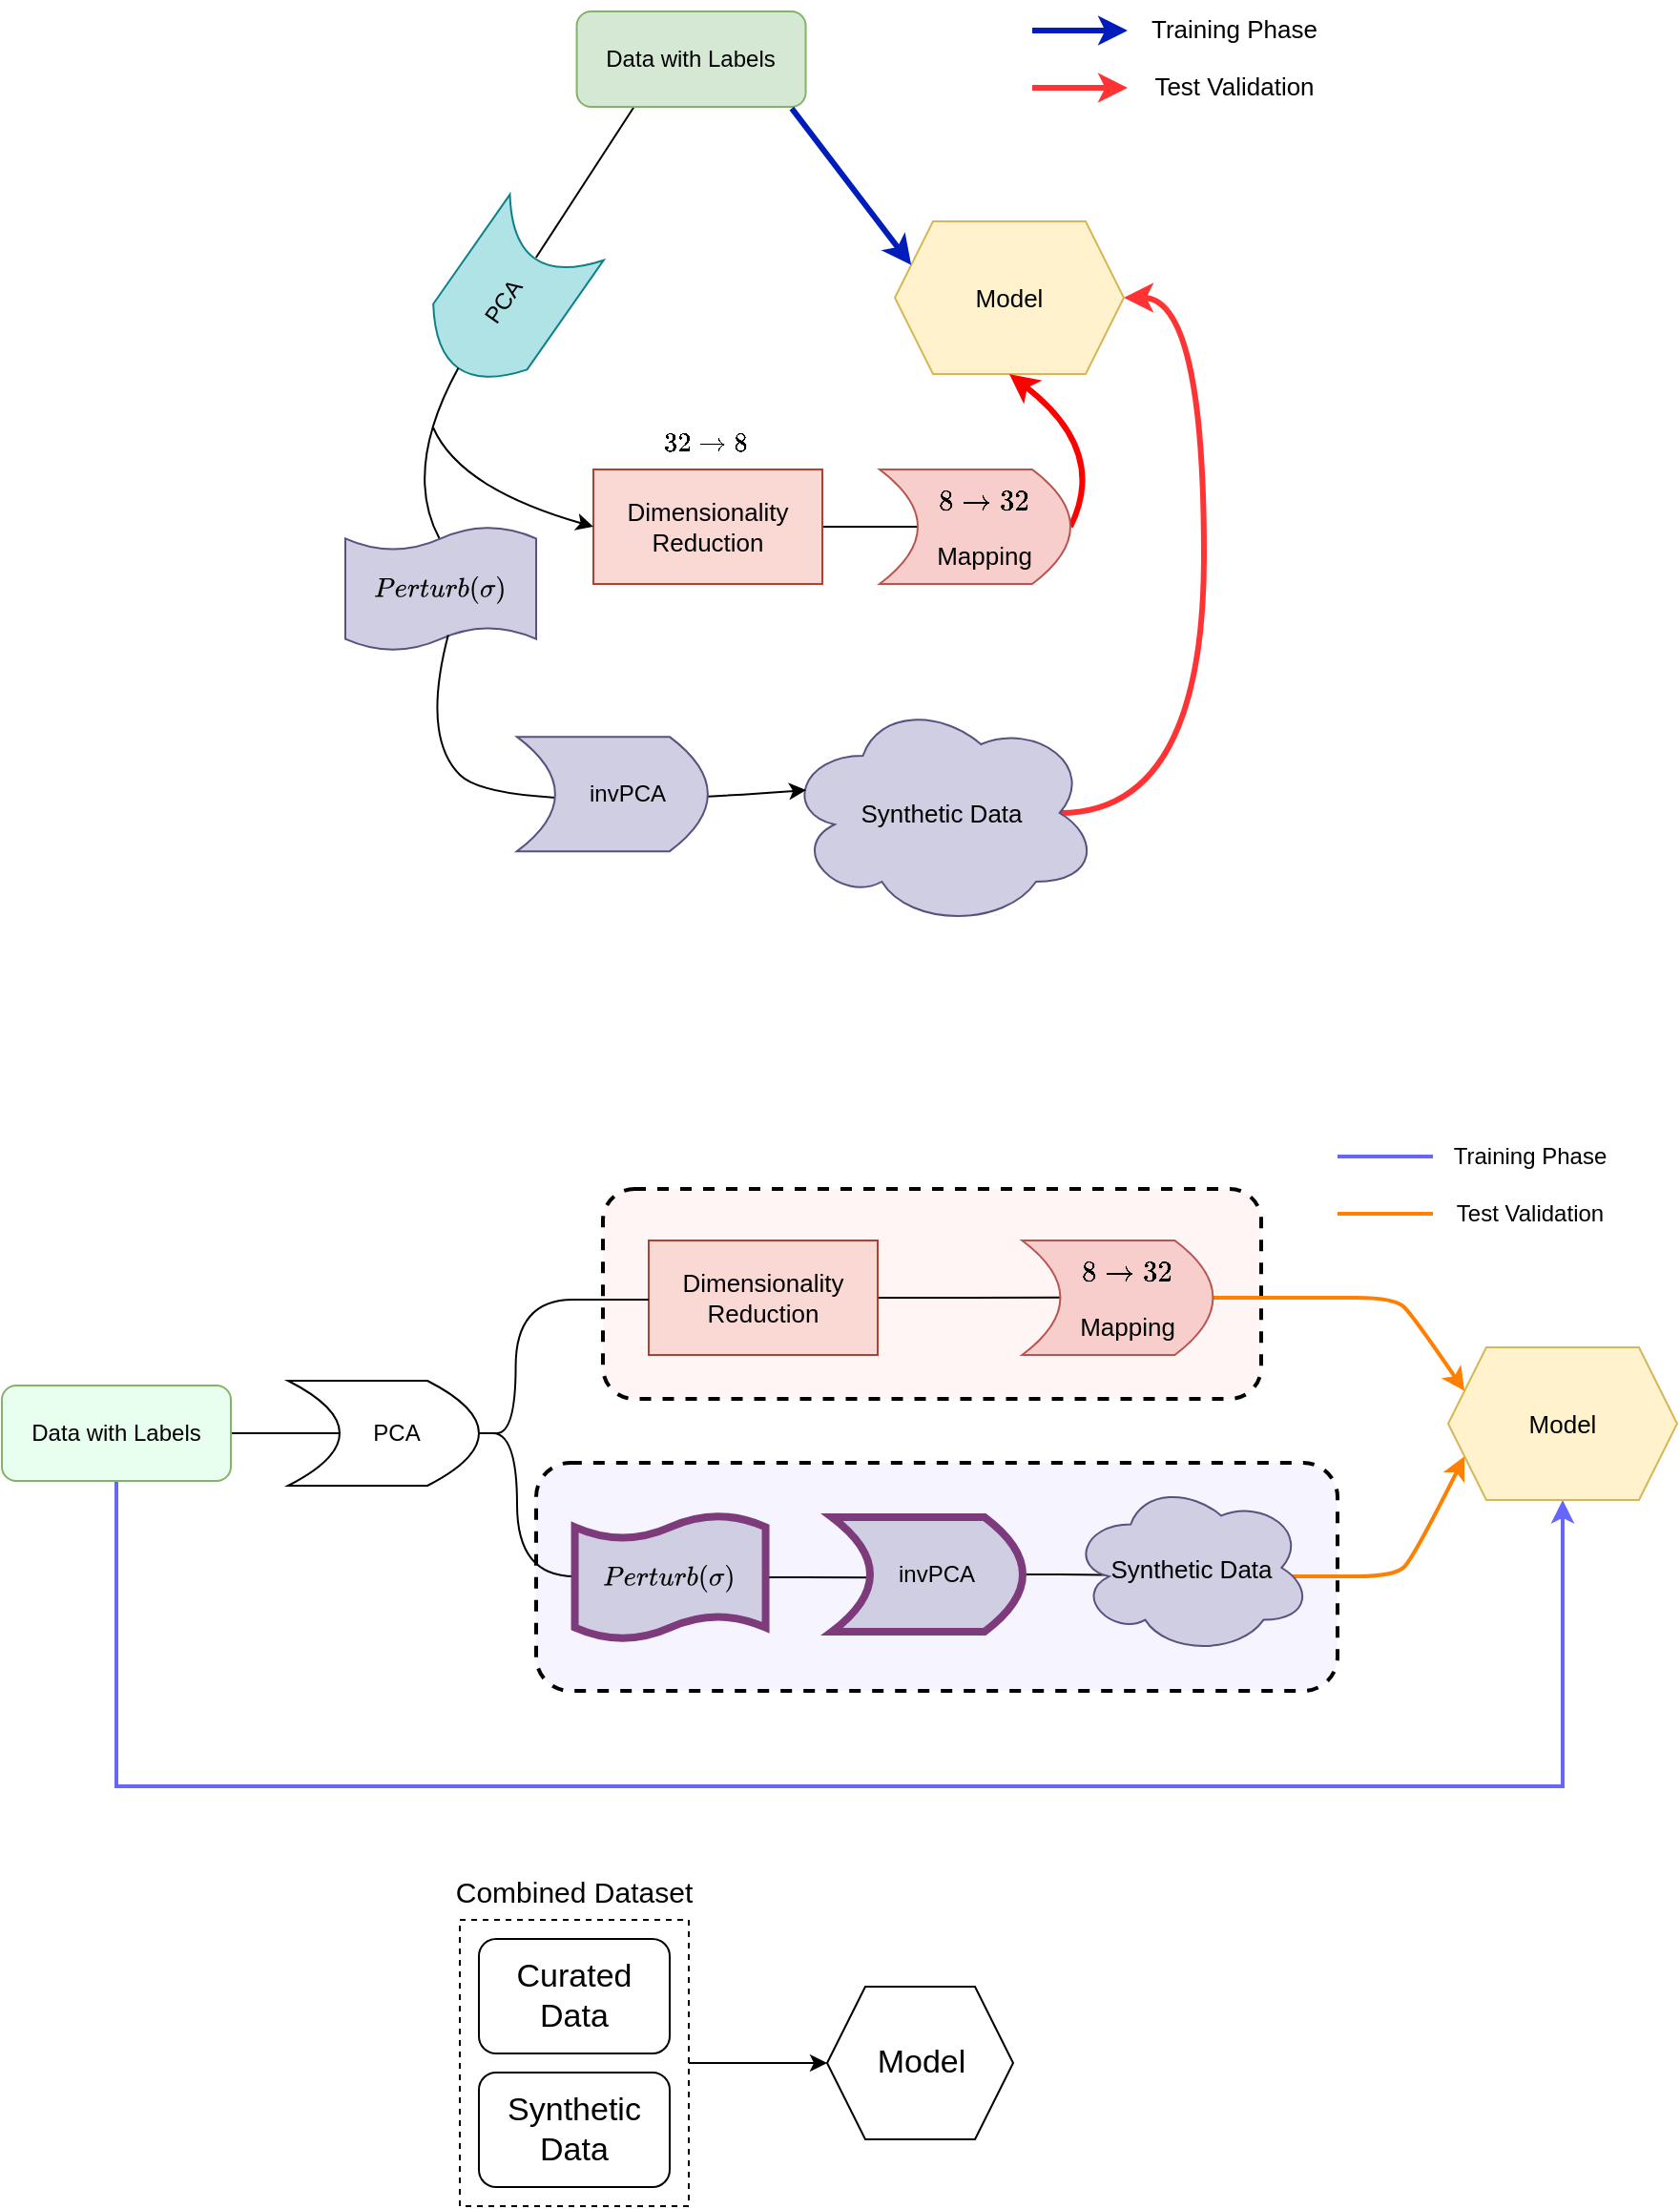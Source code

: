 <mxfile version="21.6.8" type="device">
  <diagram name="Page-1" id="Wr0r2EBo4C4Ygi9Os0A0">
    <mxGraphModel dx="1750" dy="1035" grid="1" gridSize="10" guides="1" tooltips="1" connect="1" arrows="1" fold="1" page="1" pageScale="1" pageWidth="850" pageHeight="1100" math="1" shadow="0">
      <root>
        <mxCell id="0" />
        <mxCell id="1" parent="0" />
        <mxCell id="jMzvuTsgaw_Ed3QbutOL-3" value="" style="rounded=0;whiteSpace=wrap;html=1;dashed=1;" vertex="1" parent="1">
          <mxGeometry x="280" y="1190" width="120" height="150" as="geometry" />
        </mxCell>
        <mxCell id="pMtGcip-29Qpyfscyprj-67" value="" style="rounded=1;whiteSpace=wrap;html=1;fillColor=#f6f5ff;dashed=1;strokeWidth=2;" parent="1" vertex="1">
          <mxGeometry x="320" y="950.5" width="420" height="119.5" as="geometry" />
        </mxCell>
        <mxCell id="pMtGcip-29Qpyfscyprj-65" value="" style="rounded=1;whiteSpace=wrap;html=1;dashed=1;fillColor=#FFF5F5;strokeWidth=2;" parent="1" vertex="1">
          <mxGeometry x="355" y="807" width="345" height="110" as="geometry" />
        </mxCell>
        <mxCell id="pMtGcip-29Qpyfscyprj-60" value="" style="endArrow=none;html=1;rounded=0;strokeColor=#FF8000;strokeWidth=2;" parent="1" edge="1">
          <mxGeometry width="50" height="50" relative="1" as="geometry">
            <mxPoint x="700" y="1010" as="sourcePoint" />
            <mxPoint x="750" y="1010" as="targetPoint" />
          </mxGeometry>
        </mxCell>
        <mxCell id="Fxb_3jumzyNVQLf33XB0-2" value="" style="shape=dataStorage;whiteSpace=wrap;html=1;fixedSize=1;rotation=-55;fillColor=#b0e3e6;strokeColor=#0e8088;" parent="1" vertex="1">
          <mxGeometry x="260" y="310" width="90" height="60" as="geometry" />
        </mxCell>
        <mxCell id="Fxb_3jumzyNVQLf33XB0-5" value="" style="endArrow=none;html=1;rounded=0;exitX=0.25;exitY=1;exitDx=0;exitDy=0;entryX=0.786;entryY=0.503;entryDx=0;entryDy=0;entryPerimeter=0;endFill=0;" parent="1" source="Fxb_3jumzyNVQLf33XB0-1" target="Fxb_3jumzyNVQLf33XB0-2" edge="1">
          <mxGeometry width="50" height="50" relative="1" as="geometry">
            <mxPoint x="310" y="340" as="sourcePoint" />
            <mxPoint x="330" y="310" as="targetPoint" />
          </mxGeometry>
        </mxCell>
        <mxCell id="Fxb_3jumzyNVQLf33XB0-6" value="PCA" style="text;html=1;strokeColor=none;fillColor=none;align=center;verticalAlign=middle;whiteSpace=wrap;rounded=0;rotation=-55;" parent="1" vertex="1">
          <mxGeometry x="273" y="327" width="60" height="30" as="geometry" />
        </mxCell>
        <mxCell id="Fxb_3jumzyNVQLf33XB0-41" style="edgeStyle=orthogonalEdgeStyle;rounded=0;orthogonalLoop=1;jettySize=auto;html=1;entryX=1;entryY=0.5;entryDx=0;entryDy=0;exitX=0.875;exitY=0.5;exitDx=0;exitDy=0;exitPerimeter=0;curved=1;fillColor=#a20025;strokeColor=#FF3333;strokeWidth=3;" parent="1" source="Fxb_3jumzyNVQLf33XB0-7" target="Fxb_3jumzyNVQLf33XB0-16" edge="1">
          <mxGeometry relative="1" as="geometry">
            <Array as="points">
              <mxPoint x="670" y="610" />
              <mxPoint x="670" y="340" />
            </Array>
          </mxGeometry>
        </mxCell>
        <mxCell id="Fxb_3jumzyNVQLf33XB0-7" value="&lt;font style=&quot;font-size: 13px;&quot;&gt;Synthetic Data&lt;/font&gt;" style="ellipse;shape=cloud;whiteSpace=wrap;html=1;fillColor=#D0CEE2;strokeColor=#56517E;" parent="1" vertex="1">
          <mxGeometry x="450" y="550" width="165" height="120" as="geometry" />
        </mxCell>
        <mxCell id="Fxb_3jumzyNVQLf33XB0-8" value="&lt;svg style=&quot;vertical-align: -0.566ex;&quot; xmlns:xlink=&quot;http://www.w3.org/1999/xlink&quot; viewBox=&quot;0 -750 4830 1000&quot; role=&quot;img&quot; height=&quot;2.262ex&quot; width=&quot;10.928ex&quot; xmlns=&quot;http://www.w3.org/2000/svg&quot;&gt;&lt;defs&gt;&lt;path d=&quot;M287 628Q287 635 230 637Q206 637 199 638T192 648Q192 649 194 659Q200 679 203 681T397 683Q587 682 600 680Q664 669 707 631T751 530Q751 453 685 389Q616 321 507 303Q500 302 402 301H307L277 182Q247 66 247 59Q247 55 248 54T255 50T272 48T305 46H336Q342 37 342 35Q342 19 335 5Q330 0 319 0Q316 0 282 1T182 2Q120 2 87 2T51 1Q33 1 33 11Q33 13 36 25Q40 41 44 43T67 46Q94 46 127 49Q141 52 146 61Q149 65 218 339T287 628ZM645 554Q645 567 643 575T634 597T609 619T560 635Q553 636 480 637Q463 637 445 637T416 636T404 636Q391 635 386 627Q384 621 367 550T332 412T314 344Q314 342 395 342H407H430Q542 342 590 392Q617 419 631 471T645 554Z&quot; id=&quot;MJX-2-TEX-I-1D443&quot;&gt;&lt;/path&gt;&lt;path d=&quot;M39 168Q39 225 58 272T107 350T174 402T244 433T307 442H310Q355 442 388 420T421 355Q421 265 310 237Q261 224 176 223Q139 223 138 221Q138 219 132 186T125 128Q125 81 146 54T209 26T302 45T394 111Q403 121 406 121Q410 121 419 112T429 98T420 82T390 55T344 24T281 -1T205 -11Q126 -11 83 42T39 168ZM373 353Q367 405 305 405Q272 405 244 391T199 357T170 316T154 280T149 261Q149 260 169 260Q282 260 327 284T373 353Z&quot; id=&quot;MJX-2-TEX-I-1D452&quot;&gt;&lt;/path&gt;&lt;path d=&quot;M21 287Q22 290 23 295T28 317T38 348T53 381T73 411T99 433T132 442Q161 442 183 430T214 408T225 388Q227 382 228 382T236 389Q284 441 347 441H350Q398 441 422 400Q430 381 430 363Q430 333 417 315T391 292T366 288Q346 288 334 299T322 328Q322 376 378 392Q356 405 342 405Q286 405 239 331Q229 315 224 298T190 165Q156 25 151 16Q138 -11 108 -11Q95 -11 87 -5T76 7T74 17Q74 30 114 189T154 366Q154 405 128 405Q107 405 92 377T68 316T57 280Q55 278 41 278H27Q21 284 21 287Z&quot; id=&quot;MJX-2-TEX-I-1D45F&quot;&gt;&lt;/path&gt;&lt;path d=&quot;M26 385Q19 392 19 395Q19 399 22 411T27 425Q29 430 36 430T87 431H140L159 511Q162 522 166 540T173 566T179 586T187 603T197 615T211 624T229 626Q247 625 254 615T261 596Q261 589 252 549T232 470L222 433Q222 431 272 431H323Q330 424 330 420Q330 398 317 385H210L174 240Q135 80 135 68Q135 26 162 26Q197 26 230 60T283 144Q285 150 288 151T303 153H307Q322 153 322 145Q322 142 319 133Q314 117 301 95T267 48T216 6T155 -11Q125 -11 98 4T59 56Q57 64 57 83V101L92 241Q127 382 128 383Q128 385 77 385H26Z&quot; id=&quot;MJX-2-TEX-I-1D461&quot;&gt;&lt;/path&gt;&lt;path d=&quot;M21 287Q21 295 30 318T55 370T99 420T158 442Q204 442 227 417T250 358Q250 340 216 246T182 105Q182 62 196 45T238 27T291 44T328 78L339 95Q341 99 377 247Q407 367 413 387T427 416Q444 431 463 431Q480 431 488 421T496 402L420 84Q419 79 419 68Q419 43 426 35T447 26Q469 29 482 57T512 145Q514 153 532 153Q551 153 551 144Q550 139 549 130T540 98T523 55T498 17T462 -8Q454 -10 438 -10Q372 -10 347 46Q345 45 336 36T318 21T296 6T267 -6T233 -11Q189 -11 155 7Q103 38 103 113Q103 170 138 262T173 379Q173 380 173 381Q173 390 173 393T169 400T158 404H154Q131 404 112 385T82 344T65 302T57 280Q55 278 41 278H27Q21 284 21 287Z&quot; id=&quot;MJX-2-TEX-I-1D462&quot;&gt;&lt;/path&gt;&lt;path d=&quot;M73 647Q73 657 77 670T89 683Q90 683 161 688T234 694Q246 694 246 685T212 542Q204 508 195 472T180 418L176 399Q176 396 182 402Q231 442 283 442Q345 442 383 396T422 280Q422 169 343 79T173 -11Q123 -11 82 27T40 150V159Q40 180 48 217T97 414Q147 611 147 623T109 637Q104 637 101 637H96Q86 637 83 637T76 640T73 647ZM336 325V331Q336 405 275 405Q258 405 240 397T207 376T181 352T163 330L157 322L136 236Q114 150 114 114Q114 66 138 42Q154 26 178 26Q211 26 245 58Q270 81 285 114T318 219Q336 291 336 325Z&quot; id=&quot;MJX-2-TEX-I-1D44F&quot;&gt;&lt;/path&gt;&lt;path d=&quot;M94 250Q94 319 104 381T127 488T164 576T202 643T244 695T277 729T302 750H315H319Q333 750 333 741Q333 738 316 720T275 667T226 581T184 443T167 250T184 58T225 -81T274 -167T316 -220T333 -241Q333 -250 318 -250H315H302L274 -226Q180 -141 137 -14T94 250Z&quot; id=&quot;MJX-2-TEX-N-28&quot;&gt;&lt;/path&gt;&lt;path d=&quot;M184 -11Q116 -11 74 34T31 147Q31 247 104 333T274 430Q275 431 414 431H552Q553 430 555 429T559 427T562 425T565 422T567 420T569 416T570 412T571 407T572 401Q572 357 507 357Q500 357 490 357T476 358H416L421 348Q439 310 439 263Q439 153 359 71T184 -11ZM361 278Q361 358 276 358Q152 358 115 184Q114 180 114 178Q106 141 106 117Q106 67 131 47T188 26Q242 26 287 73Q316 103 334 153T356 233T361 278Z&quot; id=&quot;MJX-2-TEX-I-1D70E&quot;&gt;&lt;/path&gt;&lt;path d=&quot;M60 749L64 750Q69 750 74 750H86L114 726Q208 641 251 514T294 250Q294 182 284 119T261 12T224 -76T186 -143T145 -194T113 -227T90 -246Q87 -249 86 -250H74Q66 -250 63 -250T58 -247T55 -238Q56 -237 66 -225Q221 -64 221 250T66 725Q56 737 55 738Q55 746 60 749Z&quot; id=&quot;MJX-2-TEX-N-29&quot;&gt;&lt;/path&gt;&lt;/defs&gt;&lt;g transform=&quot;scale(1,-1)&quot; stroke-width=&quot;0&quot; fill=&quot;currentColor&quot; stroke=&quot;currentColor&quot;&gt;&lt;g data-mml-node=&quot;math&quot;&gt;&lt;g data-mml-node=&quot;mi&quot;&gt;&lt;use xlink:href=&quot;#MJX-2-TEX-I-1D443&quot; data-c=&quot;1D443&quot;&gt;&lt;/use&gt;&lt;/g&gt;&lt;g transform=&quot;translate(751,0)&quot; data-mml-node=&quot;mi&quot;&gt;&lt;use xlink:href=&quot;#MJX-2-TEX-I-1D452&quot; data-c=&quot;1D452&quot;&gt;&lt;/use&gt;&lt;/g&gt;&lt;g transform=&quot;translate(1217,0)&quot; data-mml-node=&quot;mi&quot;&gt;&lt;use xlink:href=&quot;#MJX-2-TEX-I-1D45F&quot; data-c=&quot;1D45F&quot;&gt;&lt;/use&gt;&lt;/g&gt;&lt;g transform=&quot;translate(1668,0)&quot; data-mml-node=&quot;mi&quot;&gt;&lt;use xlink:href=&quot;#MJX-2-TEX-I-1D461&quot; data-c=&quot;1D461&quot;&gt;&lt;/use&gt;&lt;/g&gt;&lt;g transform=&quot;translate(2029,0)&quot; data-mml-node=&quot;mi&quot;&gt;&lt;use xlink:href=&quot;#MJX-2-TEX-I-1D462&quot; data-c=&quot;1D462&quot;&gt;&lt;/use&gt;&lt;/g&gt;&lt;g transform=&quot;translate(2601,0)&quot; data-mml-node=&quot;mi&quot;&gt;&lt;use xlink:href=&quot;#MJX-2-TEX-I-1D45F&quot; data-c=&quot;1D45F&quot;&gt;&lt;/use&gt;&lt;/g&gt;&lt;g transform=&quot;translate(3052,0)&quot; data-mml-node=&quot;mi&quot;&gt;&lt;use xlink:href=&quot;#MJX-2-TEX-I-1D44F&quot; data-c=&quot;1D44F&quot;&gt;&lt;/use&gt;&lt;/g&gt;&lt;g transform=&quot;translate(3481,0)&quot; data-mml-node=&quot;mo&quot;&gt;&lt;use xlink:href=&quot;#MJX-2-TEX-N-28&quot; data-c=&quot;28&quot;&gt;&lt;/use&gt;&lt;/g&gt;&lt;g transform=&quot;translate(3870,0)&quot; data-mml-node=&quot;mi&quot;&gt;&lt;use xlink:href=&quot;#MJX-2-TEX-I-1D70E&quot; data-c=&quot;1D70E&quot;&gt;&lt;/use&gt;&lt;/g&gt;&lt;g transform=&quot;translate(4441,0)&quot; data-mml-node=&quot;mo&quot;&gt;&lt;use xlink:href=&quot;#MJX-2-TEX-N-29&quot; data-c=&quot;29&quot;&gt;&lt;/use&gt;&lt;/g&gt;&lt;/g&gt;&lt;/g&gt;&lt;/svg&gt;" style="shape=tape;whiteSpace=wrap;html=1;strokeWidth=1;size=0.19;fontSize=12;fillColor=#D0CEE2;strokeColor=#56517E;" parent="1" vertex="1">
          <mxGeometry x="220" y="460" width="100" height="65" as="geometry" />
        </mxCell>
        <mxCell id="Fxb_3jumzyNVQLf33XB0-11" value="" style="curved=1;endArrow=none;html=1;rounded=0;exitX=0;exitY=0.5;exitDx=0;exitDy=0;entryX=0.492;entryY=0.093;entryDx=0;entryDy=0;entryPerimeter=0;endFill=0;" parent="1" source="Fxb_3jumzyNVQLf33XB0-2" target="Fxb_3jumzyNVQLf33XB0-8" edge="1">
          <mxGeometry width="50" height="50" relative="1" as="geometry">
            <mxPoint x="340" y="530" as="sourcePoint" />
            <mxPoint x="390" y="480" as="targetPoint" />
            <Array as="points">
              <mxPoint x="250" y="430" />
            </Array>
          </mxGeometry>
        </mxCell>
        <mxCell id="Fxb_3jumzyNVQLf33XB0-12" value="" style="curved=1;endArrow=classic;html=1;rounded=0;exitX=0.539;exitY=0.873;exitDx=0;exitDy=0;exitPerimeter=0;entryX=0.07;entryY=0.4;entryDx=0;entryDy=0;entryPerimeter=0;" parent="1" source="Fxb_3jumzyNVQLf33XB0-8" target="Fxb_3jumzyNVQLf33XB0-7" edge="1">
          <mxGeometry width="50" height="50" relative="1" as="geometry">
            <mxPoint x="160" y="590" as="sourcePoint" />
            <mxPoint x="210" y="540" as="targetPoint" />
            <Array as="points">
              <mxPoint x="260" y="570" />
              <mxPoint x="300" y="610" />
            </Array>
          </mxGeometry>
        </mxCell>
        <mxCell id="Fxb_3jumzyNVQLf33XB0-19" style="edgeStyle=orthogonalEdgeStyle;rounded=0;orthogonalLoop=1;jettySize=auto;html=1;exitX=1;exitY=0.5;exitDx=0;exitDy=0;entryX=0.788;entryY=0.5;entryDx=0;entryDy=0;entryPerimeter=0;endArrow=none;endFill=0;" parent="1" source="Fxb_3jumzyNVQLf33XB0-13" target="Fxb_3jumzyNVQLf33XB0-17" edge="1">
          <mxGeometry relative="1" as="geometry" />
        </mxCell>
        <mxCell id="Fxb_3jumzyNVQLf33XB0-13" value="&lt;font style=&quot;font-size: 13px;&quot;&gt;Dimensionality Reduction&lt;/font&gt;" style="rounded=0;whiteSpace=wrap;html=1;fillColor=#fad9d5;strokeColor=#ae4132;" parent="1" vertex="1">
          <mxGeometry x="350" y="430" width="120" height="60" as="geometry" />
        </mxCell>
        <mxCell id="Fxb_3jumzyNVQLf33XB0-14" value="" style="curved=1;endArrow=classic;html=1;rounded=0;entryX=0;entryY=0.5;entryDx=0;entryDy=0;" parent="1" target="Fxb_3jumzyNVQLf33XB0-13" edge="1">
          <mxGeometry width="50" height="50" relative="1" as="geometry">
            <mxPoint x="266" y="408" as="sourcePoint" />
            <mxPoint x="386" y="448" as="targetPoint" />
            <Array as="points">
              <mxPoint x="280" y="440" />
            </Array>
          </mxGeometry>
        </mxCell>
        <mxCell id="Fxb_3jumzyNVQLf33XB0-16" value="&lt;font style=&quot;font-size: 13px;&quot;&gt;Model&lt;/font&gt;" style="shape=hexagon;perimeter=hexagonPerimeter2;whiteSpace=wrap;html=1;fixedSize=1;fillColor=#fff2cc;strokeColor=#d6b656;" parent="1" vertex="1">
          <mxGeometry x="508" y="300" width="120" height="80" as="geometry" />
        </mxCell>
        <mxCell id="Fxb_3jumzyNVQLf33XB0-22" value="" style="curved=1;endArrow=classic;html=1;rounded=0;entryX=0.5;entryY=1;entryDx=0;entryDy=0;exitX=0;exitY=0.5;exitDx=0;exitDy=0;fillColor=#a20025;strokeColor=#FF0000;strokeWidth=3;" parent="1" source="Fxb_3jumzyNVQLf33XB0-17" target="Fxb_3jumzyNVQLf33XB0-16" edge="1">
          <mxGeometry width="50" height="50" relative="1" as="geometry">
            <mxPoint x="600" y="420" as="sourcePoint" />
            <mxPoint x="650" y="370" as="targetPoint" />
            <Array as="points">
              <mxPoint x="620" y="420" />
            </Array>
          </mxGeometry>
        </mxCell>
        <mxCell id="Fxb_3jumzyNVQLf33XB0-23" value="" style="group" parent="1" vertex="1" connectable="0">
          <mxGeometry x="500" y="430" width="100" height="60" as="geometry" />
        </mxCell>
        <mxCell id="Fxb_3jumzyNVQLf33XB0-17" value="" style="shape=dataStorage;whiteSpace=wrap;html=1;fixedSize=1;direction=west;fillColor=#f8cecc;strokeColor=#b85450;" parent="Fxb_3jumzyNVQLf33XB0-23" vertex="1">
          <mxGeometry width="100" height="60" as="geometry" />
        </mxCell>
        <mxCell id="Fxb_3jumzyNVQLf33XB0-18" value="&lt;font style=&quot;font-size: 13px;&quot;&gt;$$8\rightarrow 32$$ Mapping&lt;/font&gt;" style="text;html=1;strokeColor=none;fillColor=none;align=center;verticalAlign=middle;whiteSpace=wrap;rounded=0;" parent="Fxb_3jumzyNVQLf33XB0-23" vertex="1">
          <mxGeometry x="20" y="4" width="70" height="40" as="geometry" />
        </mxCell>
        <mxCell id="Fxb_3jumzyNVQLf33XB0-1" value="&lt;font style=&quot;font-size: 12px;&quot;&gt;Data with Labels&lt;/font&gt;" style="rounded=1;whiteSpace=wrap;html=1;fillColor=#d5e8d4;strokeColor=#82b366;" parent="1" vertex="1">
          <mxGeometry x="341.28" y="190" width="120" height="50" as="geometry" />
        </mxCell>
        <mxCell id="Fxb_3jumzyNVQLf33XB0-39" value="" style="group;rotation=15;" parent="1" vertex="1" connectable="0">
          <mxGeometry x="303.939" y="558.081" width="112.122" height="83.837" as="geometry" />
        </mxCell>
        <mxCell id="Fxb_3jumzyNVQLf33XB0-35" value="" style="shape=dataStorage;whiteSpace=wrap;html=1;fixedSize=1;direction=west;rotation=0;fillColor=#D0CEE2;strokeColor=#56517E;" parent="Fxb_3jumzyNVQLf33XB0-39" vertex="1">
          <mxGeometry x="6" y="12" width="100" height="60" as="geometry" />
        </mxCell>
        <mxCell id="Fxb_3jumzyNVQLf33XB0-36" value="invPCA" style="text;html=1;strokeColor=none;fillColor=none;align=center;verticalAlign=middle;whiteSpace=wrap;rounded=0;rotation=0;container=0;" parent="Fxb_3jumzyNVQLf33XB0-39" vertex="1">
          <mxGeometry x="29" y="22" width="70" height="40" as="geometry" />
        </mxCell>
        <mxCell id="Fxb_3jumzyNVQLf33XB0-42" value="" style="endArrow=classic;html=1;rounded=0;exitX=0.939;exitY=1.016;exitDx=0;exitDy=0;exitPerimeter=0;entryX=0;entryY=0.25;entryDx=0;entryDy=0;endWidth=13.333;shadow=0;fillColor=#0050ef;strokeColor=#001DBC;strokeWidth=3;" parent="1" source="Fxb_3jumzyNVQLf33XB0-1" target="Fxb_3jumzyNVQLf33XB0-16" edge="1">
          <mxGeometry width="50" height="50" relative="1" as="geometry">
            <mxPoint x="310" y="400" as="sourcePoint" />
            <mxPoint x="360" y="350" as="targetPoint" />
          </mxGeometry>
        </mxCell>
        <mxCell id="Fxb_3jumzyNVQLf33XB0-43" value="$$32\rightarrow 8$$" style="text;html=1;strokeColor=none;fillColor=none;align=center;verticalAlign=middle;whiteSpace=wrap;rounded=0;" parent="1" vertex="1">
          <mxGeometry x="379" y="401" width="60" height="30" as="geometry" />
        </mxCell>
        <mxCell id="Fxb_3jumzyNVQLf33XB0-44" value="" style="endArrow=classic;html=1;rounded=0;strokeWidth=3;strokeColor=#001dbc;" parent="1" edge="1">
          <mxGeometry width="50" height="50" relative="1" as="geometry">
            <mxPoint x="580" y="200" as="sourcePoint" />
            <mxPoint x="630" y="200" as="targetPoint" />
          </mxGeometry>
        </mxCell>
        <mxCell id="Fxb_3jumzyNVQLf33XB0-45" value="" style="endArrow=classic;html=1;rounded=0;strokeWidth=3;strokeColor=#ff3333;" parent="1" edge="1">
          <mxGeometry width="50" height="50" relative="1" as="geometry">
            <mxPoint x="580" y="230" as="sourcePoint" />
            <mxPoint x="630" y="230" as="targetPoint" />
          </mxGeometry>
        </mxCell>
        <mxCell id="Fxb_3jumzyNVQLf33XB0-46" value="&lt;font style=&quot;font-size: 13px;&quot;&gt;Training Phase&lt;/font&gt;" style="text;html=1;strokeColor=none;fillColor=none;align=center;verticalAlign=middle;whiteSpace=wrap;rounded=0;" parent="1" vertex="1">
          <mxGeometry x="636" y="184" width="100" height="30" as="geometry" />
        </mxCell>
        <mxCell id="Fxb_3jumzyNVQLf33XB0-47" value="&lt;font style=&quot;font-size: 13px;&quot;&gt;Test Validation&lt;/font&gt;" style="text;html=1;strokeColor=none;fillColor=none;align=center;verticalAlign=middle;whiteSpace=wrap;rounded=0;" parent="1" vertex="1">
          <mxGeometry x="636" y="214" width="100" height="30" as="geometry" />
        </mxCell>
        <mxCell id="pMtGcip-29Qpyfscyprj-32" style="edgeStyle=orthogonalEdgeStyle;rounded=0;orthogonalLoop=1;jettySize=auto;html=1;exitX=1;exitY=0.5;exitDx=0;exitDy=0;entryX=0.73;entryY=0.5;entryDx=0;entryDy=0;entryPerimeter=0;endArrow=none;endFill=0;" parent="1" source="pMtGcip-29Qpyfscyprj-17" target="pMtGcip-29Qpyfscyprj-30" edge="1">
          <mxGeometry relative="1" as="geometry" />
        </mxCell>
        <mxCell id="pMtGcip-29Qpyfscyprj-68" style="edgeStyle=orthogonalEdgeStyle;rounded=0;orthogonalLoop=1;jettySize=auto;html=1;exitX=0.5;exitY=1;exitDx=0;exitDy=0;strokeColor=#6666FF;entryX=0.5;entryY=1;entryDx=0;entryDy=0;strokeWidth=2;" parent="1" source="pMtGcip-29Qpyfscyprj-17" target="pMtGcip-29Qpyfscyprj-58" edge="1">
          <mxGeometry relative="1" as="geometry">
            <mxPoint x="100" y="1120.0" as="targetPoint" />
            <Array as="points">
              <mxPoint x="100" y="1120" />
              <mxPoint x="858" y="1120" />
            </Array>
          </mxGeometry>
        </mxCell>
        <mxCell id="pMtGcip-29Qpyfscyprj-17" value="&lt;font style=&quot;font-size: 12px;&quot;&gt;Data with Labels&lt;/font&gt;" style="rounded=1;whiteSpace=wrap;html=1;fillColor=#E8FFF0;strokeColor=#82b366;" parent="1" vertex="1">
          <mxGeometry x="40" y="910" width="120" height="50" as="geometry" />
        </mxCell>
        <mxCell id="pMtGcip-29Qpyfscyprj-41" style="edgeStyle=orthogonalEdgeStyle;rounded=0;orthogonalLoop=1;jettySize=auto;html=1;exitX=0;exitY=0.5;exitDx=0;exitDy=0;endArrow=none;endFill=0;" parent="1" source="pMtGcip-29Qpyfscyprj-30" edge="1">
          <mxGeometry relative="1" as="geometry">
            <mxPoint x="300" y="935" as="targetPoint" />
          </mxGeometry>
        </mxCell>
        <mxCell id="pMtGcip-29Qpyfscyprj-30" value="" style="shape=dataStorage;whiteSpace=wrap;html=1;fixedSize=1;direction=west;size=27;" parent="1" vertex="1">
          <mxGeometry x="190" y="907.5" width="100" height="55" as="geometry" />
        </mxCell>
        <mxCell id="pMtGcip-29Qpyfscyprj-33" value="PCA" style="text;html=1;strokeColor=none;fillColor=none;align=center;verticalAlign=middle;whiteSpace=wrap;rounded=0;" parent="1" vertex="1">
          <mxGeometry x="217" y="920" width="60" height="30" as="geometry" />
        </mxCell>
        <mxCell id="pMtGcip-29Qpyfscyprj-39" value="" style="curved=1;endArrow=none;html=1;rounded=0;endFill=0;" parent="1" edge="1">
          <mxGeometry width="50" height="50" relative="1" as="geometry">
            <mxPoint x="299.28" y="935" as="sourcePoint" />
            <mxPoint x="339.28" y="865" as="targetPoint" />
            <Array as="points">
              <mxPoint x="309.28" y="935" />
              <mxPoint x="309.28" y="865" />
            </Array>
          </mxGeometry>
        </mxCell>
        <mxCell id="pMtGcip-29Qpyfscyprj-42" value="" style="curved=1;endArrow=none;html=1;rounded=0;endFill=0;" parent="1" edge="1">
          <mxGeometry width="50" height="50" relative="1" as="geometry">
            <mxPoint x="297.28" y="935" as="sourcePoint" />
            <mxPoint x="340" y="1010" as="targetPoint" />
            <Array as="points">
              <mxPoint x="310" y="935" />
              <mxPoint x="310" y="1010" />
            </Array>
          </mxGeometry>
        </mxCell>
        <mxCell id="pMtGcip-29Qpyfscyprj-48" style="edgeStyle=orthogonalEdgeStyle;rounded=0;orthogonalLoop=1;jettySize=auto;html=1;exitX=1;exitY=0.5;exitDx=0;exitDy=0;entryX=0.002;entryY=0.647;entryDx=0;entryDy=0;entryPerimeter=0;endArrow=none;endFill=0;" parent="1" source="pMtGcip-29Qpyfscyprj-44" target="pMtGcip-29Qpyfscyprj-47" edge="1">
          <mxGeometry relative="1" as="geometry" />
        </mxCell>
        <mxCell id="pMtGcip-29Qpyfscyprj-44" value="&lt;font style=&quot;font-size: 13px;&quot;&gt;Dimensionality Reduction&lt;/font&gt;" style="rounded=0;whiteSpace=wrap;html=1;fillColor=#fad9d5;strokeColor=#ae4132;" parent="1" vertex="1">
          <mxGeometry x="379" y="834" width="120" height="60" as="geometry" />
        </mxCell>
        <mxCell id="pMtGcip-29Qpyfscyprj-45" value="" style="group" parent="1" vertex="1" connectable="0">
          <mxGeometry x="574.72" y="834" width="100" height="60" as="geometry" />
        </mxCell>
        <mxCell id="pMtGcip-29Qpyfscyprj-61" style="edgeStyle=orthogonalEdgeStyle;rounded=0;orthogonalLoop=1;jettySize=auto;html=1;exitX=0;exitY=0.5;exitDx=0;exitDy=0;endArrow=none;endFill=0;strokeColor=#FF8000;strokeWidth=2;" parent="pMtGcip-29Qpyfscyprj-45" source="pMtGcip-29Qpyfscyprj-46" edge="1">
          <mxGeometry relative="1" as="geometry">
            <mxPoint x="175.28" y="30" as="targetPoint" />
          </mxGeometry>
        </mxCell>
        <mxCell id="pMtGcip-29Qpyfscyprj-46" value="" style="shape=dataStorage;whiteSpace=wrap;html=1;fixedSize=1;direction=west;fillColor=#f8cecc;strokeColor=#b85450;" parent="pMtGcip-29Qpyfscyprj-45" vertex="1">
          <mxGeometry width="100" height="60" as="geometry" />
        </mxCell>
        <mxCell id="pMtGcip-29Qpyfscyprj-47" value="&lt;font style=&quot;font-size: 13px;&quot;&gt;$$8\rightarrow 32$$ Mapping&lt;/font&gt;" style="text;html=1;strokeColor=none;fillColor=none;align=center;verticalAlign=middle;whiteSpace=wrap;rounded=0;" parent="pMtGcip-29Qpyfscyprj-45" vertex="1">
          <mxGeometry x="20" y="4" width="70" height="40" as="geometry" />
        </mxCell>
        <mxCell id="pMtGcip-29Qpyfscyprj-55" style="edgeStyle=orthogonalEdgeStyle;rounded=0;orthogonalLoop=1;jettySize=auto;html=1;exitX=1;exitY=0.5;exitDx=0;exitDy=0;exitPerimeter=0;entryX=0.75;entryY=0.473;entryDx=0;entryDy=0;entryPerimeter=0;endArrow=none;endFill=0;" parent="1" source="pMtGcip-29Qpyfscyprj-49" target="pMtGcip-29Qpyfscyprj-51" edge="1">
          <mxGeometry relative="1" as="geometry" />
        </mxCell>
        <mxCell id="pMtGcip-29Qpyfscyprj-49" value="&lt;svg style=&quot;vertical-align: -0.566ex;&quot; xmlns:xlink=&quot;http://www.w3.org/1999/xlink&quot; viewBox=&quot;0 -750 4830 1000&quot; role=&quot;img&quot; height=&quot;2.262ex&quot; width=&quot;10.928ex&quot; xmlns=&quot;http://www.w3.org/2000/svg&quot;&gt;&lt;defs&gt;&lt;path d=&quot;M287 628Q287 635 230 637Q206 637 199 638T192 648Q192 649 194 659Q200 679 203 681T397 683Q587 682 600 680Q664 669 707 631T751 530Q751 453 685 389Q616 321 507 303Q500 302 402 301H307L277 182Q247 66 247 59Q247 55 248 54T255 50T272 48T305 46H336Q342 37 342 35Q342 19 335 5Q330 0 319 0Q316 0 282 1T182 2Q120 2 87 2T51 1Q33 1 33 11Q33 13 36 25Q40 41 44 43T67 46Q94 46 127 49Q141 52 146 61Q149 65 218 339T287 628ZM645 554Q645 567 643 575T634 597T609 619T560 635Q553 636 480 637Q463 637 445 637T416 636T404 636Q391 635 386 627Q384 621 367 550T332 412T314 344Q314 342 395 342H407H430Q542 342 590 392Q617 419 631 471T645 554Z&quot; id=&quot;MJX-2-TEX-I-1D443&quot;&gt;&lt;/path&gt;&lt;path d=&quot;M39 168Q39 225 58 272T107 350T174 402T244 433T307 442H310Q355 442 388 420T421 355Q421 265 310 237Q261 224 176 223Q139 223 138 221Q138 219 132 186T125 128Q125 81 146 54T209 26T302 45T394 111Q403 121 406 121Q410 121 419 112T429 98T420 82T390 55T344 24T281 -1T205 -11Q126 -11 83 42T39 168ZM373 353Q367 405 305 405Q272 405 244 391T199 357T170 316T154 280T149 261Q149 260 169 260Q282 260 327 284T373 353Z&quot; id=&quot;MJX-2-TEX-I-1D452&quot;&gt;&lt;/path&gt;&lt;path d=&quot;M21 287Q22 290 23 295T28 317T38 348T53 381T73 411T99 433T132 442Q161 442 183 430T214 408T225 388Q227 382 228 382T236 389Q284 441 347 441H350Q398 441 422 400Q430 381 430 363Q430 333 417 315T391 292T366 288Q346 288 334 299T322 328Q322 376 378 392Q356 405 342 405Q286 405 239 331Q229 315 224 298T190 165Q156 25 151 16Q138 -11 108 -11Q95 -11 87 -5T76 7T74 17Q74 30 114 189T154 366Q154 405 128 405Q107 405 92 377T68 316T57 280Q55 278 41 278H27Q21 284 21 287Z&quot; id=&quot;MJX-2-TEX-I-1D45F&quot;&gt;&lt;/path&gt;&lt;path d=&quot;M26 385Q19 392 19 395Q19 399 22 411T27 425Q29 430 36 430T87 431H140L159 511Q162 522 166 540T173 566T179 586T187 603T197 615T211 624T229 626Q247 625 254 615T261 596Q261 589 252 549T232 470L222 433Q222 431 272 431H323Q330 424 330 420Q330 398 317 385H210L174 240Q135 80 135 68Q135 26 162 26Q197 26 230 60T283 144Q285 150 288 151T303 153H307Q322 153 322 145Q322 142 319 133Q314 117 301 95T267 48T216 6T155 -11Q125 -11 98 4T59 56Q57 64 57 83V101L92 241Q127 382 128 383Q128 385 77 385H26Z&quot; id=&quot;MJX-2-TEX-I-1D461&quot;&gt;&lt;/path&gt;&lt;path d=&quot;M21 287Q21 295 30 318T55 370T99 420T158 442Q204 442 227 417T250 358Q250 340 216 246T182 105Q182 62 196 45T238 27T291 44T328 78L339 95Q341 99 377 247Q407 367 413 387T427 416Q444 431 463 431Q480 431 488 421T496 402L420 84Q419 79 419 68Q419 43 426 35T447 26Q469 29 482 57T512 145Q514 153 532 153Q551 153 551 144Q550 139 549 130T540 98T523 55T498 17T462 -8Q454 -10 438 -10Q372 -10 347 46Q345 45 336 36T318 21T296 6T267 -6T233 -11Q189 -11 155 7Q103 38 103 113Q103 170 138 262T173 379Q173 380 173 381Q173 390 173 393T169 400T158 404H154Q131 404 112 385T82 344T65 302T57 280Q55 278 41 278H27Q21 284 21 287Z&quot; id=&quot;MJX-2-TEX-I-1D462&quot;&gt;&lt;/path&gt;&lt;path d=&quot;M73 647Q73 657 77 670T89 683Q90 683 161 688T234 694Q246 694 246 685T212 542Q204 508 195 472T180 418L176 399Q176 396 182 402Q231 442 283 442Q345 442 383 396T422 280Q422 169 343 79T173 -11Q123 -11 82 27T40 150V159Q40 180 48 217T97 414Q147 611 147 623T109 637Q104 637 101 637H96Q86 637 83 637T76 640T73 647ZM336 325V331Q336 405 275 405Q258 405 240 397T207 376T181 352T163 330L157 322L136 236Q114 150 114 114Q114 66 138 42Q154 26 178 26Q211 26 245 58Q270 81 285 114T318 219Q336 291 336 325Z&quot; id=&quot;MJX-2-TEX-I-1D44F&quot;&gt;&lt;/path&gt;&lt;path d=&quot;M94 250Q94 319 104 381T127 488T164 576T202 643T244 695T277 729T302 750H315H319Q333 750 333 741Q333 738 316 720T275 667T226 581T184 443T167 250T184 58T225 -81T274 -167T316 -220T333 -241Q333 -250 318 -250H315H302L274 -226Q180 -141 137 -14T94 250Z&quot; id=&quot;MJX-2-TEX-N-28&quot;&gt;&lt;/path&gt;&lt;path d=&quot;M184 -11Q116 -11 74 34T31 147Q31 247 104 333T274 430Q275 431 414 431H552Q553 430 555 429T559 427T562 425T565 422T567 420T569 416T570 412T571 407T572 401Q572 357 507 357Q500 357 490 357T476 358H416L421 348Q439 310 439 263Q439 153 359 71T184 -11ZM361 278Q361 358 276 358Q152 358 115 184Q114 180 114 178Q106 141 106 117Q106 67 131 47T188 26Q242 26 287 73Q316 103 334 153T356 233T361 278Z&quot; id=&quot;MJX-2-TEX-I-1D70E&quot;&gt;&lt;/path&gt;&lt;path d=&quot;M60 749L64 750Q69 750 74 750H86L114 726Q208 641 251 514T294 250Q294 182 284 119T261 12T224 -76T186 -143T145 -194T113 -227T90 -246Q87 -249 86 -250H74Q66 -250 63 -250T58 -247T55 -238Q56 -237 66 -225Q221 -64 221 250T66 725Q56 737 55 738Q55 746 60 749Z&quot; id=&quot;MJX-2-TEX-N-29&quot;&gt;&lt;/path&gt;&lt;/defs&gt;&lt;g transform=&quot;scale(1,-1)&quot; stroke-width=&quot;0&quot; fill=&quot;currentColor&quot; stroke=&quot;currentColor&quot;&gt;&lt;g data-mml-node=&quot;math&quot;&gt;&lt;g data-mml-node=&quot;mi&quot;&gt;&lt;use xlink:href=&quot;#MJX-2-TEX-I-1D443&quot; data-c=&quot;1D443&quot;&gt;&lt;/use&gt;&lt;/g&gt;&lt;g transform=&quot;translate(751,0)&quot; data-mml-node=&quot;mi&quot;&gt;&lt;use xlink:href=&quot;#MJX-2-TEX-I-1D452&quot; data-c=&quot;1D452&quot;&gt;&lt;/use&gt;&lt;/g&gt;&lt;g transform=&quot;translate(1217,0)&quot; data-mml-node=&quot;mi&quot;&gt;&lt;use xlink:href=&quot;#MJX-2-TEX-I-1D45F&quot; data-c=&quot;1D45F&quot;&gt;&lt;/use&gt;&lt;/g&gt;&lt;g transform=&quot;translate(1668,0)&quot; data-mml-node=&quot;mi&quot;&gt;&lt;use xlink:href=&quot;#MJX-2-TEX-I-1D461&quot; data-c=&quot;1D461&quot;&gt;&lt;/use&gt;&lt;/g&gt;&lt;g transform=&quot;translate(2029,0)&quot; data-mml-node=&quot;mi&quot;&gt;&lt;use xlink:href=&quot;#MJX-2-TEX-I-1D462&quot; data-c=&quot;1D462&quot;&gt;&lt;/use&gt;&lt;/g&gt;&lt;g transform=&quot;translate(2601,0)&quot; data-mml-node=&quot;mi&quot;&gt;&lt;use xlink:href=&quot;#MJX-2-TEX-I-1D45F&quot; data-c=&quot;1D45F&quot;&gt;&lt;/use&gt;&lt;/g&gt;&lt;g transform=&quot;translate(3052,0)&quot; data-mml-node=&quot;mi&quot;&gt;&lt;use xlink:href=&quot;#MJX-2-TEX-I-1D44F&quot; data-c=&quot;1D44F&quot;&gt;&lt;/use&gt;&lt;/g&gt;&lt;g transform=&quot;translate(3481,0)&quot; data-mml-node=&quot;mo&quot;&gt;&lt;use xlink:href=&quot;#MJX-2-TEX-N-28&quot; data-c=&quot;28&quot;&gt;&lt;/use&gt;&lt;/g&gt;&lt;g transform=&quot;translate(3870,0)&quot; data-mml-node=&quot;mi&quot;&gt;&lt;use xlink:href=&quot;#MJX-2-TEX-I-1D70E&quot; data-c=&quot;1D70E&quot;&gt;&lt;/use&gt;&lt;/g&gt;&lt;g transform=&quot;translate(4441,0)&quot; data-mml-node=&quot;mo&quot;&gt;&lt;use xlink:href=&quot;#MJX-2-TEX-N-29&quot; data-c=&quot;29&quot;&gt;&lt;/use&gt;&lt;/g&gt;&lt;/g&gt;&lt;/g&gt;&lt;/svg&gt;" style="shape=tape;whiteSpace=wrap;html=1;strokeWidth=4;size=0.19;fontSize=12;fillColor=#D0CEE2;strokeColor=#7E3B7C;" parent="1" vertex="1">
          <mxGeometry x="340.28" y="978" width="100" height="65" as="geometry" />
        </mxCell>
        <mxCell id="pMtGcip-29Qpyfscyprj-56" style="edgeStyle=orthogonalEdgeStyle;rounded=0;orthogonalLoop=1;jettySize=auto;html=1;exitX=1;exitY=0.5;exitDx=0;exitDy=0;entryX=0.139;entryY=0.541;entryDx=0;entryDy=0;entryPerimeter=0;endArrow=none;endFill=0;" parent="1" source="pMtGcip-29Qpyfscyprj-50" target="pMtGcip-29Qpyfscyprj-54" edge="1">
          <mxGeometry relative="1" as="geometry" />
        </mxCell>
        <mxCell id="pMtGcip-29Qpyfscyprj-50" value="" style="group;movable=1;resizable=1;rotatable=1;deletable=1;editable=1;locked=0;connectable=1;strokeWidth=7;" parent="1" vertex="1" connectable="0">
          <mxGeometry x="475" y="979" width="100" height="60" as="geometry" />
        </mxCell>
        <mxCell id="pMtGcip-29Qpyfscyprj-51" value="" style="shape=dataStorage;whiteSpace=wrap;html=1;fixedSize=1;direction=west;fillColor=#D0CEE2;strokeColor=#7E3B7C;fontColor=#D0CEE2;strokeWidth=4;" parent="pMtGcip-29Qpyfscyprj-50" vertex="1">
          <mxGeometry width="100" height="60" as="geometry" />
        </mxCell>
        <mxCell id="pMtGcip-29Qpyfscyprj-53" value="invPCA" style="text;html=1;strokeColor=none;fillColor=none;align=center;verticalAlign=middle;whiteSpace=wrap;rounded=0;" parent="1" vertex="1">
          <mxGeometry x="500" y="994" width="60" height="30" as="geometry" />
        </mxCell>
        <mxCell id="pMtGcip-29Qpyfscyprj-54" value="&lt;font style=&quot;font-size: 13px;&quot;&gt;Synthetic Data&lt;/font&gt;" style="ellipse;shape=cloud;whiteSpace=wrap;html=1;fillColor=#D0CEE2;strokeColor=#56517E;" parent="1" vertex="1">
          <mxGeometry x="600" y="960" width="126.5" height="91" as="geometry" />
        </mxCell>
        <mxCell id="pMtGcip-29Qpyfscyprj-57" value="" style="endArrow=none;html=1;rounded=0;" parent="1" edge="1">
          <mxGeometry width="50" height="50" relative="1" as="geometry">
            <mxPoint x="339" y="865" as="sourcePoint" />
            <mxPoint x="379" y="865" as="targetPoint" />
          </mxGeometry>
        </mxCell>
        <mxCell id="pMtGcip-29Qpyfscyprj-58" value="&lt;font style=&quot;font-size: 13px;&quot;&gt;Model&lt;/font&gt;" style="shape=hexagon;perimeter=hexagonPerimeter2;whiteSpace=wrap;html=1;fixedSize=1;fillColor=#fff2cc;strokeColor=#d6b656;" parent="1" vertex="1">
          <mxGeometry x="798" y="890" width="120" height="80" as="geometry" />
        </mxCell>
        <mxCell id="pMtGcip-29Qpyfscyprj-63" value="" style="curved=1;endArrow=classic;html=1;rounded=0;entryX=0;entryY=0.25;entryDx=0;entryDy=0;strokeColor=#FF8000;strokeWidth=2;" parent="1" target="pMtGcip-29Qpyfscyprj-58" edge="1">
          <mxGeometry width="50" height="50" relative="1" as="geometry">
            <mxPoint x="750" y="864" as="sourcePoint" />
            <mxPoint x="806.571" y="906.857" as="targetPoint" />
            <Array as="points">
              <mxPoint x="770" y="864" />
              <mxPoint x="780" y="874" />
            </Array>
          </mxGeometry>
        </mxCell>
        <mxCell id="pMtGcip-29Qpyfscyprj-64" value="" style="curved=1;endArrow=classic;html=1;rounded=0;entryX=0;entryY=0.75;entryDx=0;entryDy=0;strokeColor=#FF8000;strokeWidth=2;" parent="1" target="pMtGcip-29Qpyfscyprj-58" edge="1">
          <mxGeometry width="50" height="50" relative="1" as="geometry">
            <mxPoint x="750" y="1010" as="sourcePoint" />
            <mxPoint x="807" y="1059" as="targetPoint" />
            <Array as="points">
              <mxPoint x="770" y="1010" />
              <mxPoint x="780" y="1000" />
            </Array>
          </mxGeometry>
        </mxCell>
        <mxCell id="pMtGcip-29Qpyfscyprj-70" value="" style="endArrow=none;html=1;rounded=0;strokeColor=#FF8000;strokeWidth=2;" parent="1" edge="1">
          <mxGeometry width="50" height="50" relative="1" as="geometry">
            <mxPoint x="740" y="820" as="sourcePoint" />
            <mxPoint x="790" y="820" as="targetPoint" />
          </mxGeometry>
        </mxCell>
        <mxCell id="pMtGcip-29Qpyfscyprj-71" value="" style="endArrow=none;html=1;rounded=0;strokeColor=#6666ff;strokeWidth=2;" parent="1" edge="1">
          <mxGeometry width="50" height="50" relative="1" as="geometry">
            <mxPoint x="740" y="790" as="sourcePoint" />
            <mxPoint x="790" y="790" as="targetPoint" />
          </mxGeometry>
        </mxCell>
        <mxCell id="pMtGcip-29Qpyfscyprj-72" value="Training Phase" style="text;html=1;strokeColor=none;fillColor=none;align=center;verticalAlign=middle;whiteSpace=wrap;rounded=0;" parent="1" vertex="1">
          <mxGeometry x="795" y="775" width="92" height="30" as="geometry" />
        </mxCell>
        <mxCell id="pMtGcip-29Qpyfscyprj-73" value="Test Validation" style="text;html=1;strokeColor=none;fillColor=none;align=center;verticalAlign=middle;whiteSpace=wrap;rounded=0;" parent="1" vertex="1">
          <mxGeometry x="795" y="805" width="92" height="30" as="geometry" />
        </mxCell>
        <mxCell id="jMzvuTsgaw_Ed3QbutOL-1" value="&lt;font style=&quot;font-size: 17px;&quot;&gt;Curated Data&lt;/font&gt;" style="rounded=1;whiteSpace=wrap;html=1;" vertex="1" parent="1">
          <mxGeometry x="290" y="1200" width="100" height="60" as="geometry" />
        </mxCell>
        <mxCell id="jMzvuTsgaw_Ed3QbutOL-2" value="&lt;font style=&quot;font-size: 17px;&quot;&gt;Synthetic Data&lt;/font&gt;" style="rounded=1;whiteSpace=wrap;html=1;" vertex="1" parent="1">
          <mxGeometry x="290" y="1270" width="100" height="60" as="geometry" />
        </mxCell>
        <mxCell id="jMzvuTsgaw_Ed3QbutOL-4" value="" style="endArrow=classic;html=1;rounded=0;exitX=1;exitY=0.5;exitDx=0;exitDy=0;entryX=0;entryY=0.5;entryDx=0;entryDy=0;" edge="1" parent="1" source="jMzvuTsgaw_Ed3QbutOL-3" target="jMzvuTsgaw_Ed3QbutOL-6">
          <mxGeometry width="50" height="50" relative="1" as="geometry">
            <mxPoint x="450" y="1270" as="sourcePoint" />
            <mxPoint x="470" y="1265" as="targetPoint" />
          </mxGeometry>
        </mxCell>
        <mxCell id="jMzvuTsgaw_Ed3QbutOL-5" value="&lt;font style=&quot;font-size: 15px;&quot;&gt;Combined Dataset&lt;/font&gt;" style="text;html=1;strokeColor=none;fillColor=none;align=center;verticalAlign=middle;whiteSpace=wrap;rounded=0;" vertex="1" parent="1">
          <mxGeometry x="270" y="1160" width="140" height="30" as="geometry" />
        </mxCell>
        <mxCell id="jMzvuTsgaw_Ed3QbutOL-6" value="&lt;font style=&quot;font-size: 17px;&quot;&gt;Model&lt;/font&gt;" style="shape=hexagon;perimeter=hexagonPerimeter2;whiteSpace=wrap;html=1;fixedSize=1;" vertex="1" parent="1">
          <mxGeometry x="472.5" y="1225" width="97.5" height="80" as="geometry" />
        </mxCell>
      </root>
    </mxGraphModel>
  </diagram>
</mxfile>
